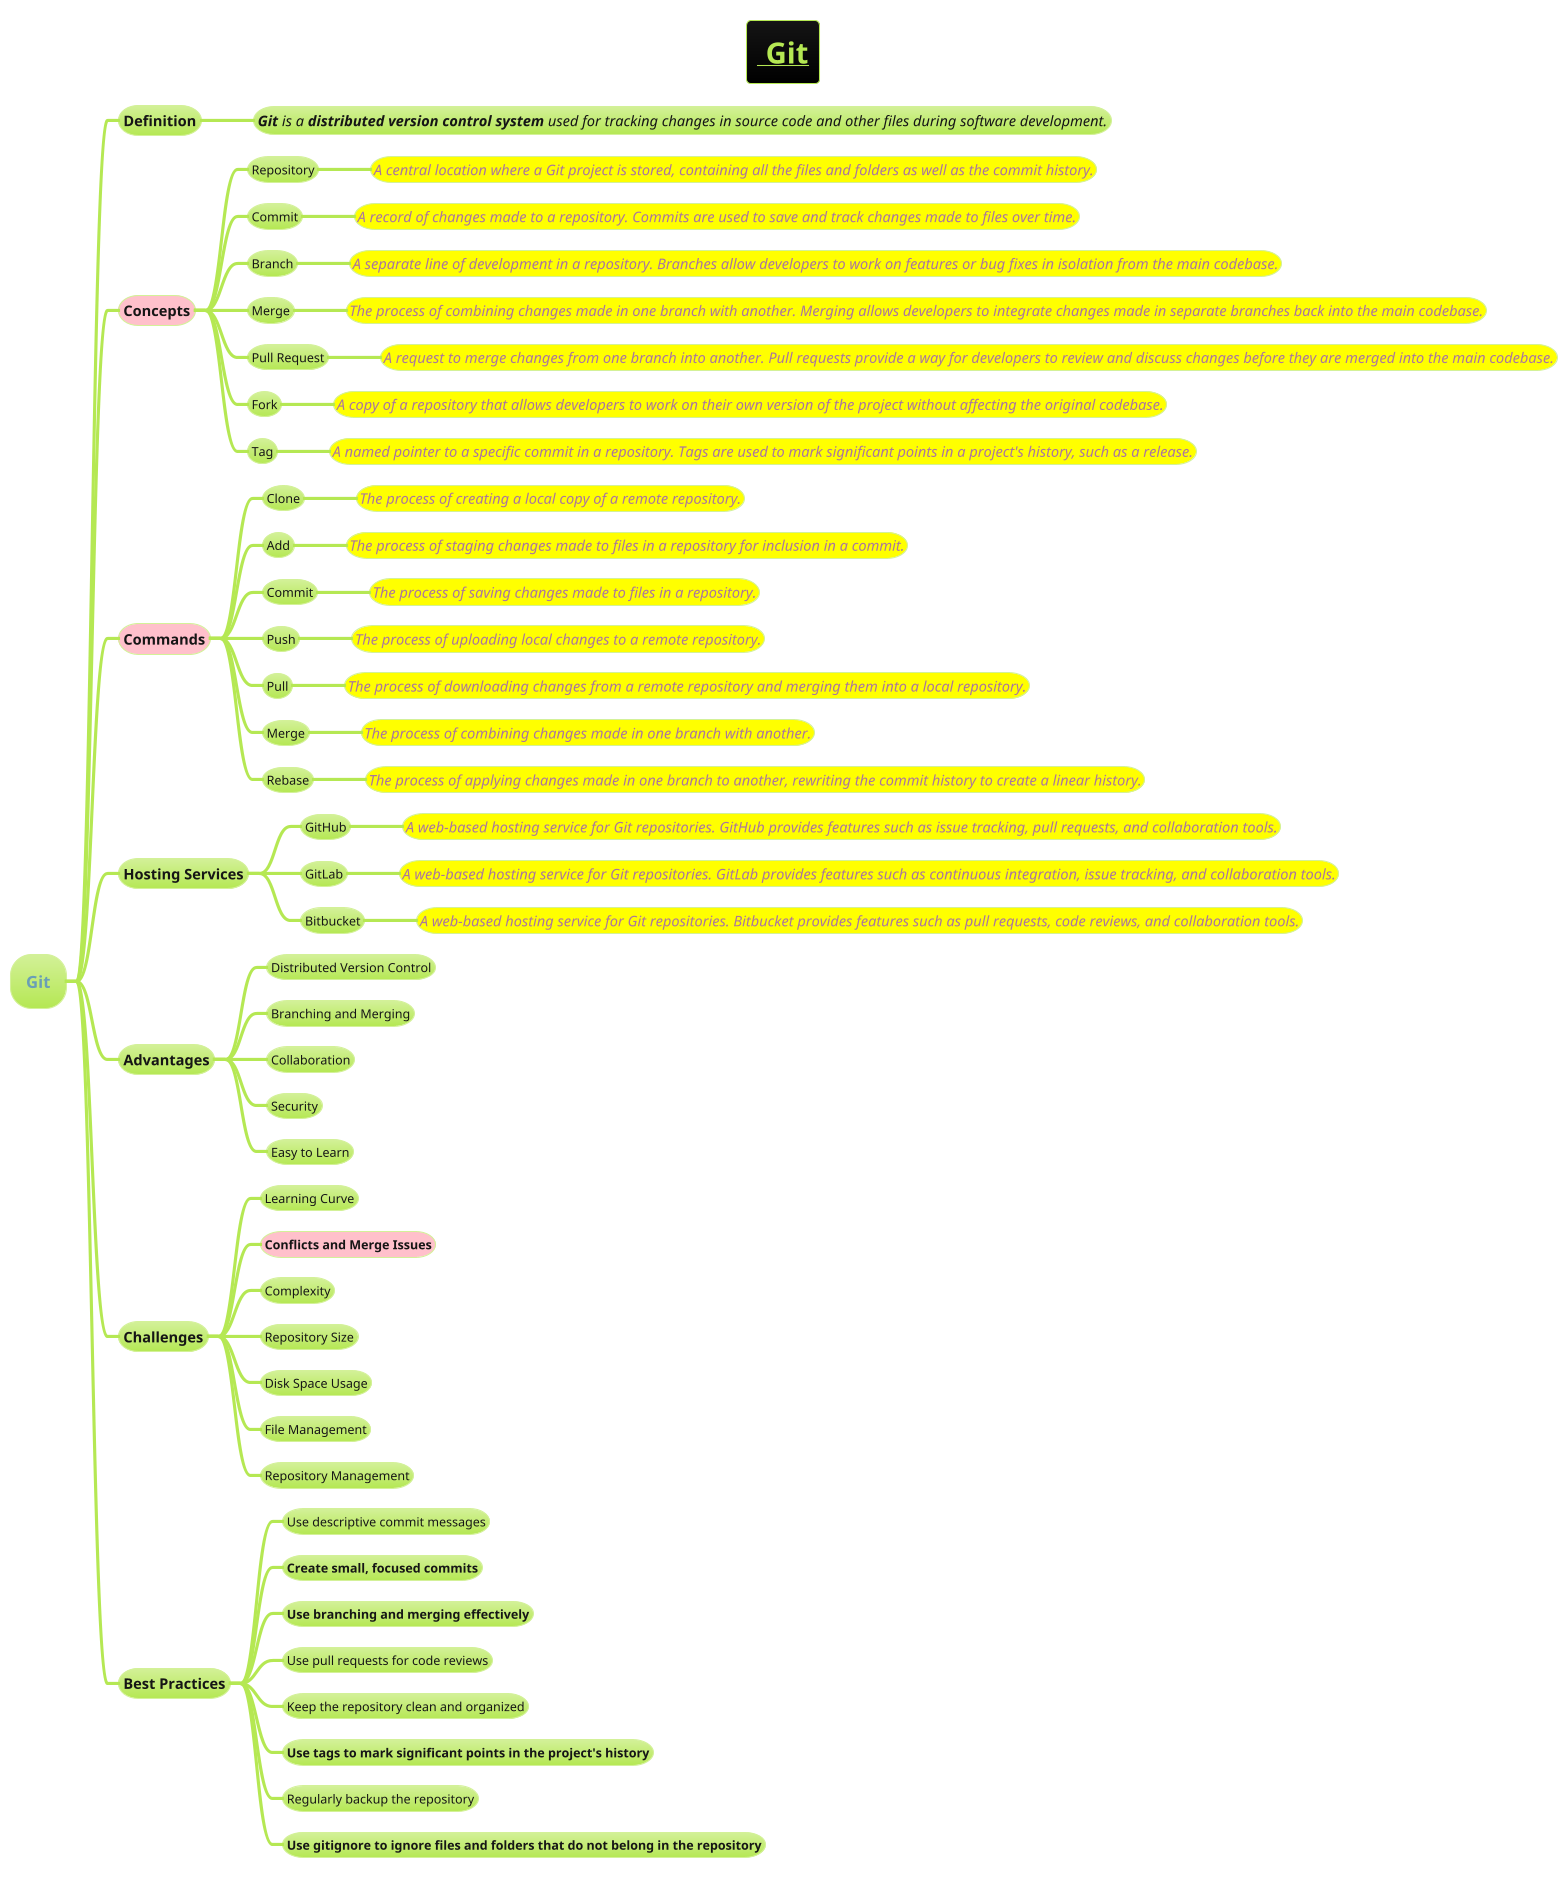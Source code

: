 @startmindmap
title =__ Git__
!theme hacker

* **Git**
** **Definition**
*** ====<size:14>**Git** is a **distributed version control system** used for tracking changes in source code and other files during software development.
**[#pink] **Concepts**
*** Repository
****[#yellow] ====<size:14>A central location where a Git project is stored, containing all the files and folders as well as the commit history.
*** Commit
****[#yellow] ====<size:14>A record of changes made to a repository. Commits are used to save and track changes made to files over time.
*** Branch
****[#yellow] ====<size:14>A separate line of development in a repository. Branches allow developers to work on features or bug fixes in isolation from the main codebase.
*** Merge
****[#yellow] ====<size:14>The process of combining changes made in one branch with another. Merging allows developers to integrate changes made in separate branches back into the main codebase.
*** Pull Request
****[#yellow] ====<size:14>A request to merge changes from one branch into another. Pull requests provide a way for developers to review and discuss changes before they are merged into the main codebase.
*** Fork
****[#yellow] ====<size:14>A copy of a repository that allows developers to work on their own version of the project without affecting the original codebase.
*** Tag
****[#yellow] ====<size:14>A named pointer to a specific commit in a repository. Tags are used to mark significant points in a project's history, such as a release.
**[#pink] **Commands**
*** Clone
****[#yellow] ====<size:14>The process of creating a local copy of a remote repository.
*** Add
****[#yellow] ====<size:14>The process of staging changes made to files in a repository for inclusion in a commit.
*** Commit
****[#yellow] ====<size:14>The process of saving changes made to files in a repository.
*** Push
****[#yellow] ====<size:14>The process of uploading local changes to a remote repository.
*** Pull
****[#yellow] ====<size:14>The process of downloading changes from a remote repository and merging them into a local repository.
*** Merge
****[#yellow] ====<size:14>The process of combining changes made in one branch with another.
*** Rebase
****[#yellow] ====<size:14>The process of applying changes made in one branch to another, rewriting the commit history to create a linear history.
** **Hosting Services**
*** GitHub
****[#yellow] ====<size:14>A web-based hosting service for Git repositories. GitHub provides features such as issue tracking, pull requests, and collaboration tools.
*** GitLab
****[#yellow] ====<size:14>A web-based hosting service for Git repositories. GitLab provides features such as continuous integration, issue tracking, and collaboration tools.
*** Bitbucket
****[#yellow] ====<size:14>A web-based hosting service for Git repositories. Bitbucket provides features such as pull requests, code reviews, and collaboration tools.
** Advantages
*** Distributed Version Control
*** Branching and Merging
*** Collaboration
*** Security
*** Easy to Learn
** Challenges
*** Learning Curve
***[#pink] **Conflicts and Merge Issues**
*** Complexity
*** Repository Size
*** Disk Space Usage
*** File Management
*** Repository Management
** Best Practices
*** Use descriptive commit messages
*** **Create small, focused commits**
*** **Use branching and merging effectively**
*** Use pull requests for code reviews
*** Keep the repository clean and organized
*** **Use tags to mark significant points in the project's history**
*** Regularly backup the repository
*** **Use gitignore to ignore files and folders that do not belong in the repository**
@endmindmap
